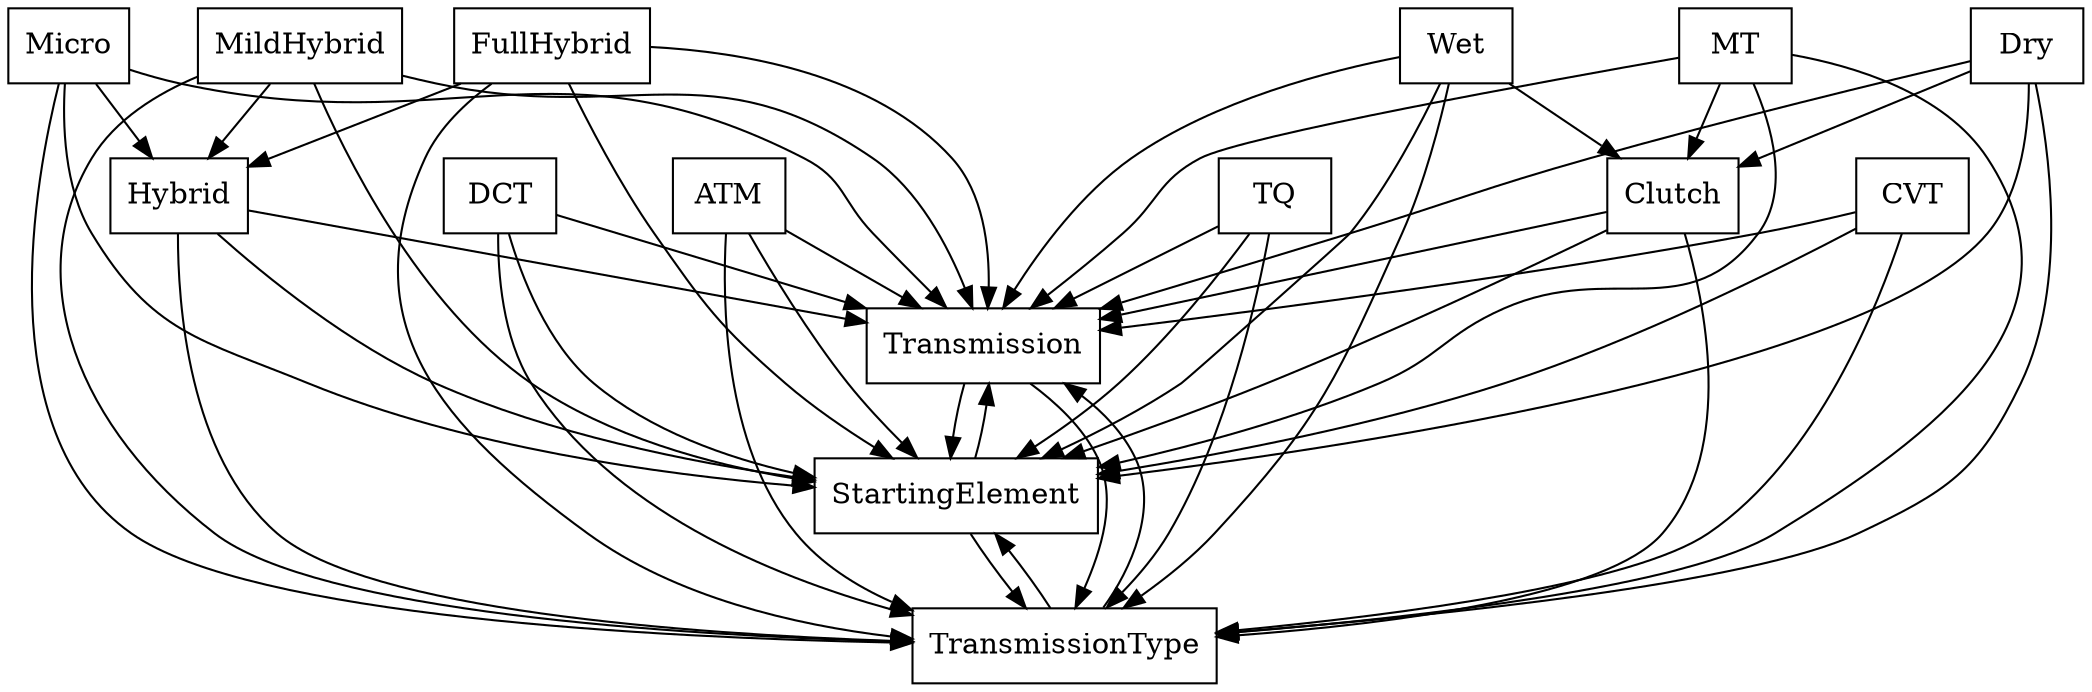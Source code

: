 digraph{
graph [rankdir=TB];
node [shape=box];
edge [arrowhead=normal];
0[label="Wet",]
1[label="Transmission",]
2[label="MildHybrid",]
3[label="StartingElement",]
4[label="FullHybrid",]
5[label="Hybrid",]
6[label="ATM",]
7[label="TQ",]
8[label="MT",]
9[label="DCT",]
10[label="TransmissionType",]
11[label="Clutch",]
12[label="Micro",]
13[label="CVT",]
14[label="Dry",]
0->1[label="",]
0->3[label="",]
0->10[label="",]
0->11[label="",]
1->3[label="",]
1->10[label="",]
2->1[label="",]
2->3[label="",]
2->5[label="",]
2->10[label="",]
3->1[label="",]
3->10[label="",]
4->1[label="",]
4->3[label="",]
4->5[label="",]
4->10[label="",]
5->1[label="",]
5->3[label="",]
5->10[label="",]
6->1[label="",]
6->3[label="",]
6->10[label="",]
7->1[label="",]
7->3[label="",]
7->10[label="",]
8->1[label="",]
8->3[label="",]
8->10[label="",]
8->11[label="",]
9->1[label="",]
9->3[label="",]
9->10[label="",]
10->1[label="",]
10->3[label="",]
11->1[label="",]
11->3[label="",]
11->10[label="",]
12->1[label="",]
12->3[label="",]
12->5[label="",]
12->10[label="",]
13->1[label="",]
13->3[label="",]
13->10[label="",]
14->1[label="",]
14->3[label="",]
14->10[label="",]
14->11[label="",]
}

